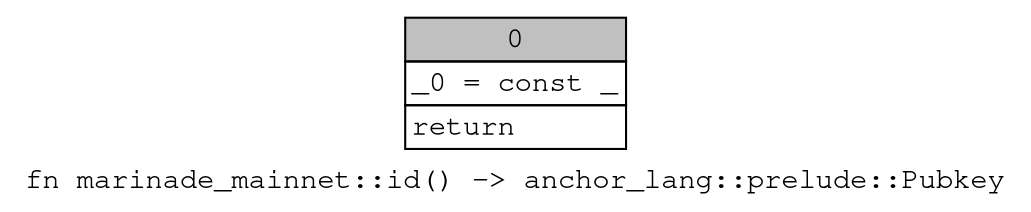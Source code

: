 digraph Mir_0_5460 {
    graph [fontname="Courier, monospace"];
    node [fontname="Courier, monospace"];
    edge [fontname="Courier, monospace"];
    label=<fn marinade_mainnet::id() -&gt; anchor_lang::prelude::Pubkey<br align="left"/>>;
    bb0__0_5460 [shape="none", label=<<table border="0" cellborder="1" cellspacing="0"><tr><td bgcolor="gray" align="center" colspan="1">0</td></tr><tr><td align="left" balign="left">_0 = const _<br/></td></tr><tr><td align="left">return</td></tr></table>>];
}
